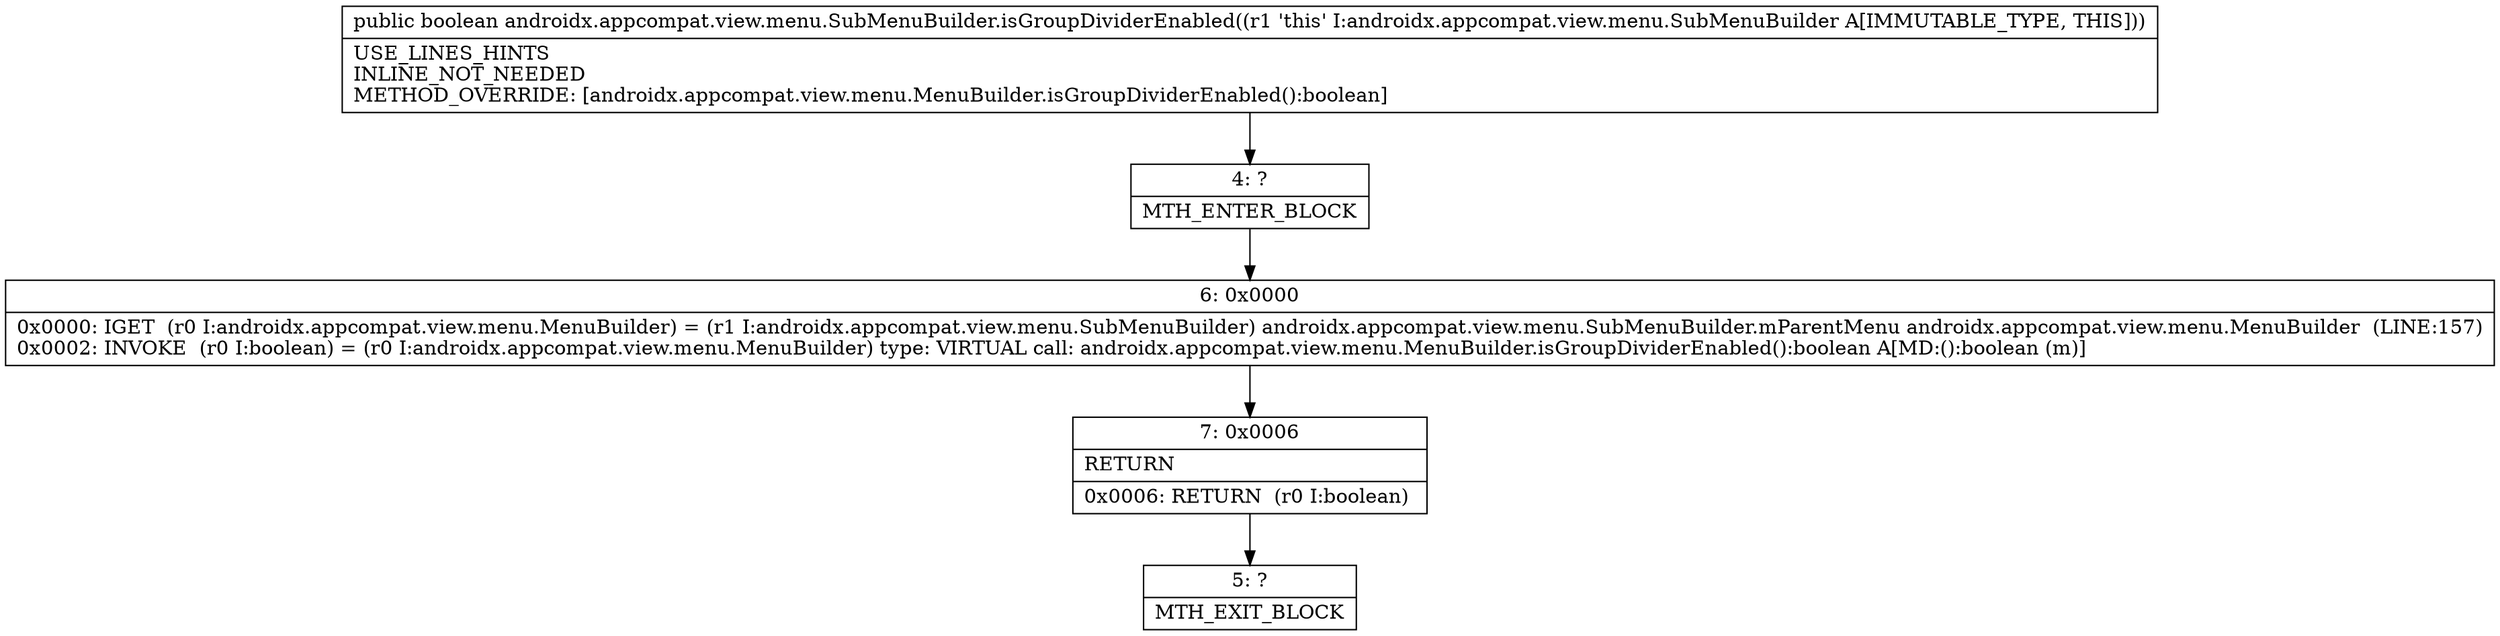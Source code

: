digraph "CFG forandroidx.appcompat.view.menu.SubMenuBuilder.isGroupDividerEnabled()Z" {
Node_4 [shape=record,label="{4\:\ ?|MTH_ENTER_BLOCK\l}"];
Node_6 [shape=record,label="{6\:\ 0x0000|0x0000: IGET  (r0 I:androidx.appcompat.view.menu.MenuBuilder) = (r1 I:androidx.appcompat.view.menu.SubMenuBuilder) androidx.appcompat.view.menu.SubMenuBuilder.mParentMenu androidx.appcompat.view.menu.MenuBuilder  (LINE:157)\l0x0002: INVOKE  (r0 I:boolean) = (r0 I:androidx.appcompat.view.menu.MenuBuilder) type: VIRTUAL call: androidx.appcompat.view.menu.MenuBuilder.isGroupDividerEnabled():boolean A[MD:():boolean (m)]\l}"];
Node_7 [shape=record,label="{7\:\ 0x0006|RETURN\l|0x0006: RETURN  (r0 I:boolean) \l}"];
Node_5 [shape=record,label="{5\:\ ?|MTH_EXIT_BLOCK\l}"];
MethodNode[shape=record,label="{public boolean androidx.appcompat.view.menu.SubMenuBuilder.isGroupDividerEnabled((r1 'this' I:androidx.appcompat.view.menu.SubMenuBuilder A[IMMUTABLE_TYPE, THIS]))  | USE_LINES_HINTS\lINLINE_NOT_NEEDED\lMETHOD_OVERRIDE: [androidx.appcompat.view.menu.MenuBuilder.isGroupDividerEnabled():boolean]\l}"];
MethodNode -> Node_4;Node_4 -> Node_6;
Node_6 -> Node_7;
Node_7 -> Node_5;
}

